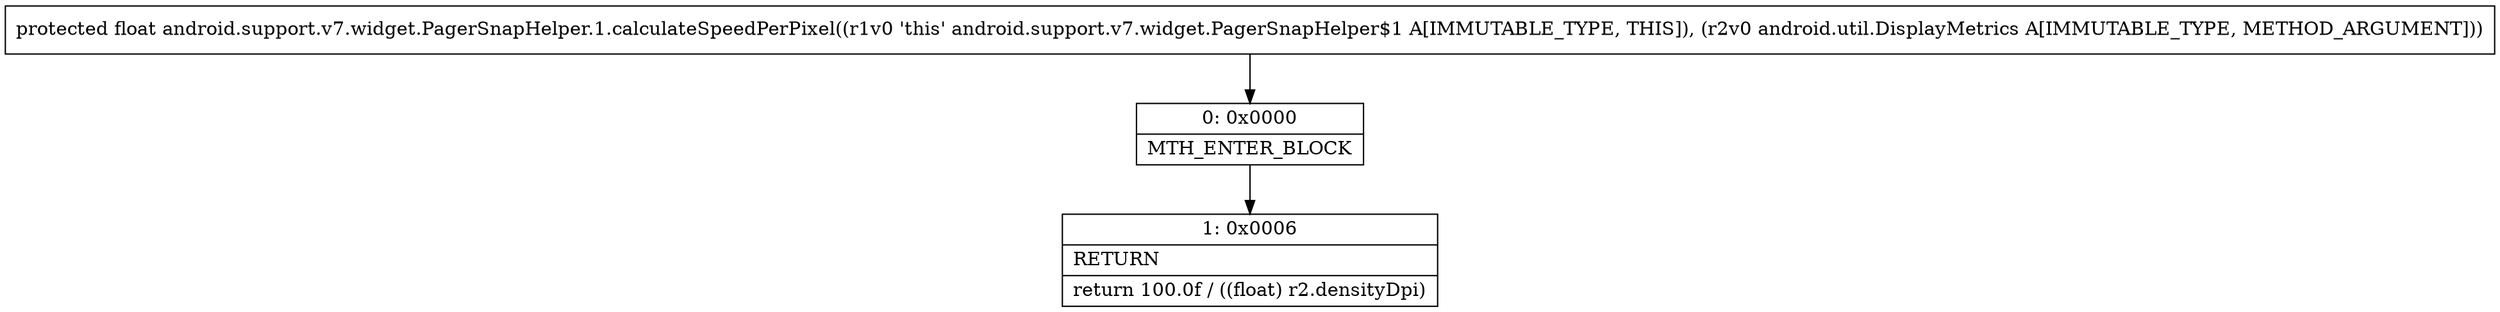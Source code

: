 digraph "CFG forandroid.support.v7.widget.PagerSnapHelper.1.calculateSpeedPerPixel(Landroid\/util\/DisplayMetrics;)F" {
Node_0 [shape=record,label="{0\:\ 0x0000|MTH_ENTER_BLOCK\l}"];
Node_1 [shape=record,label="{1\:\ 0x0006|RETURN\l|return 100.0f \/ ((float) r2.densityDpi)\l}"];
MethodNode[shape=record,label="{protected float android.support.v7.widget.PagerSnapHelper.1.calculateSpeedPerPixel((r1v0 'this' android.support.v7.widget.PagerSnapHelper$1 A[IMMUTABLE_TYPE, THIS]), (r2v0 android.util.DisplayMetrics A[IMMUTABLE_TYPE, METHOD_ARGUMENT])) }"];
MethodNode -> Node_0;
Node_0 -> Node_1;
}

